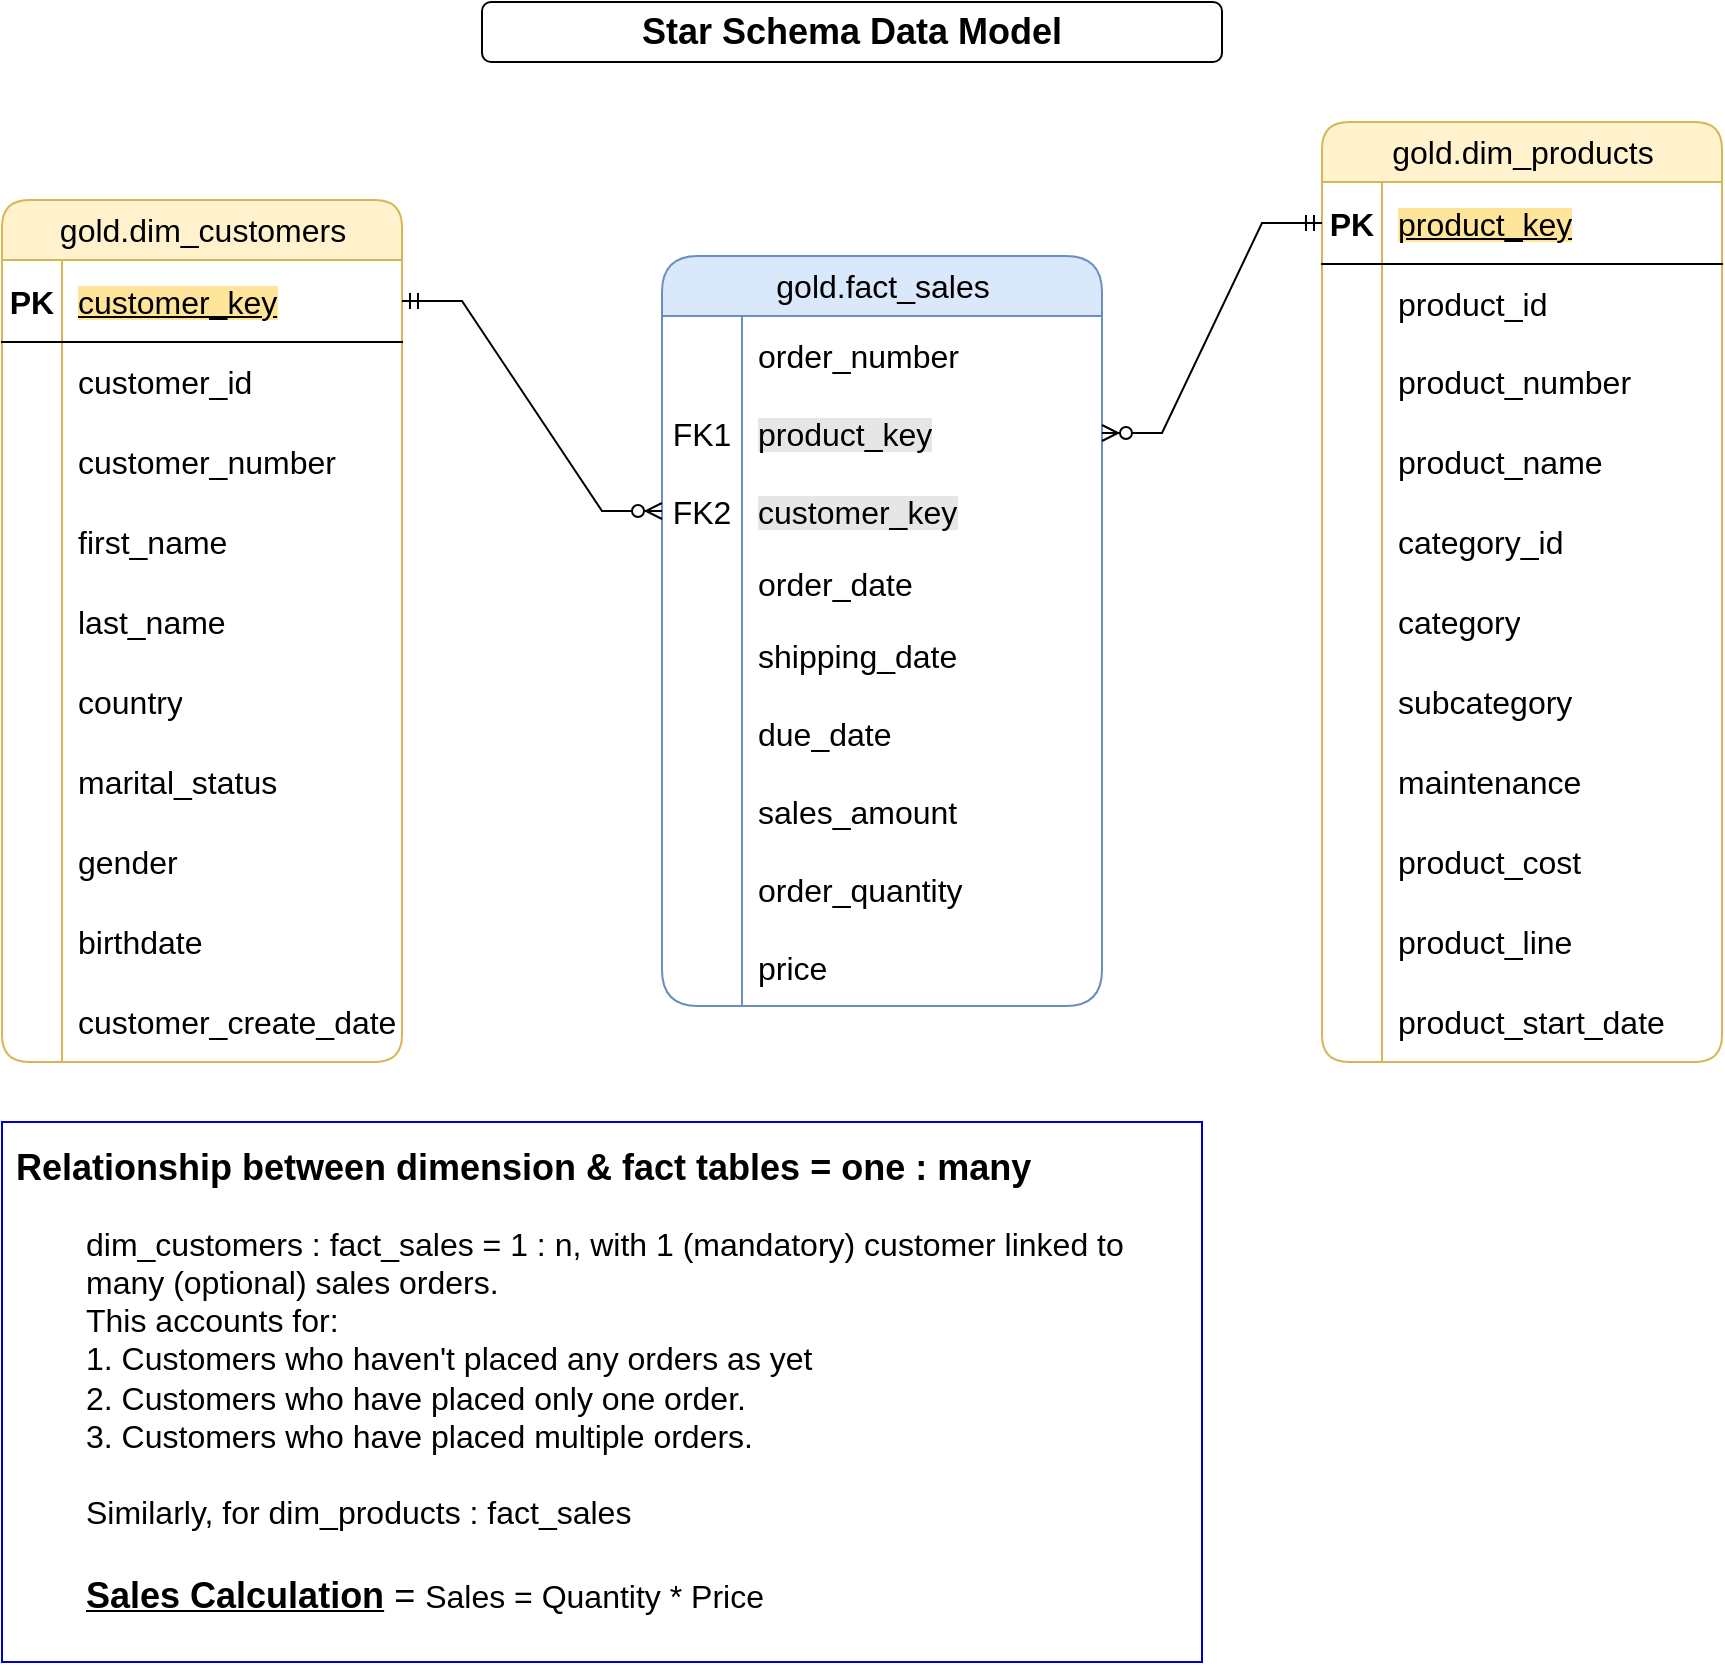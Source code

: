 <mxfile version="26.2.2">
  <diagram name="Page-1" id="ozeIgzWFDe6OeYUgTMm6">
    <mxGraphModel dx="1265" dy="1884" grid="1" gridSize="10" guides="1" tooltips="1" connect="1" arrows="1" fold="1" page="1" pageScale="1" pageWidth="827" pageHeight="1169" math="0" shadow="0">
      <root>
        <mxCell id="0" />
        <mxCell id="1" parent="0" />
        <mxCell id="8uDb1hTrpz5iHz1FLqci-22" value="Star Schema Data Model" style="rounded=1;whiteSpace=wrap;html=1;fontSize=18;fontStyle=1" parent="1" vertex="1">
          <mxGeometry x="760" y="-60" width="370" height="30" as="geometry" />
        </mxCell>
        <mxCell id="8ZTehYMrkej-1VoAqlrr-124" value="&lt;span style=&quot;font-weight: 400; text-wrap-mode: wrap;&quot;&gt;&lt;font&gt;gold.dim_customers&lt;/font&gt;&lt;/span&gt;" style="shape=table;startSize=30;container=1;collapsible=1;childLayout=tableLayout;fixedRows=1;rowLines=0;fontStyle=1;align=center;resizeLast=1;html=1;rounded=1;fillColor=#fff2cc;strokeColor=#d6b656;fontSize=16;" vertex="1" parent="1">
          <mxGeometry x="520" y="39" width="200" height="431" as="geometry" />
        </mxCell>
        <mxCell id="8ZTehYMrkej-1VoAqlrr-125" value="" style="shape=tableRow;horizontal=0;startSize=0;swimlaneHead=0;swimlaneBody=0;fillColor=none;collapsible=0;dropTarget=0;points=[[0,0.5],[1,0.5]];portConstraint=eastwest;top=0;left=0;right=0;bottom=1;fontSize=16;" vertex="1" parent="8ZTehYMrkej-1VoAqlrr-124">
          <mxGeometry y="30" width="200" height="41" as="geometry" />
        </mxCell>
        <mxCell id="8ZTehYMrkej-1VoAqlrr-126" value="PK" style="shape=partialRectangle;connectable=0;fillColor=none;top=0;left=0;bottom=0;right=0;fontStyle=1;overflow=hidden;whiteSpace=wrap;html=1;fontSize=16;" vertex="1" parent="8ZTehYMrkej-1VoAqlrr-125">
          <mxGeometry width="30" height="41" as="geometry">
            <mxRectangle width="30" height="41" as="alternateBounds" />
          </mxGeometry>
        </mxCell>
        <mxCell id="8ZTehYMrkej-1VoAqlrr-127" value="&lt;span style=&quot;font-weight: 400; background-color: rgb(255, 229, 153);&quot;&gt;&lt;font style=&quot;&quot;&gt;customer_key&lt;/font&gt;&lt;/span&gt;" style="shape=partialRectangle;connectable=0;fillColor=none;top=0;left=0;bottom=0;right=0;align=left;spacingLeft=6;fontStyle=5;overflow=hidden;whiteSpace=wrap;html=1;fontSize=16;" vertex="1" parent="8ZTehYMrkej-1VoAqlrr-125">
          <mxGeometry x="30" width="170" height="41" as="geometry">
            <mxRectangle width="170" height="41" as="alternateBounds" />
          </mxGeometry>
        </mxCell>
        <mxCell id="8ZTehYMrkej-1VoAqlrr-131" value="" style="shape=tableRow;horizontal=0;startSize=0;swimlaneHead=0;swimlaneBody=0;fillColor=none;collapsible=0;dropTarget=0;points=[[0,0.5],[1,0.5]];portConstraint=eastwest;top=0;left=0;right=0;bottom=0;fontSize=16;" vertex="1" parent="8ZTehYMrkej-1VoAqlrr-124">
          <mxGeometry y="71" width="200" height="40" as="geometry" />
        </mxCell>
        <mxCell id="8ZTehYMrkej-1VoAqlrr-132" value="" style="shape=partialRectangle;connectable=0;fillColor=none;top=0;left=0;bottom=0;right=0;editable=1;overflow=hidden;whiteSpace=wrap;html=1;fontSize=16;" vertex="1" parent="8ZTehYMrkej-1VoAqlrr-131">
          <mxGeometry width="30" height="40" as="geometry">
            <mxRectangle width="30" height="40" as="alternateBounds" />
          </mxGeometry>
        </mxCell>
        <mxCell id="8ZTehYMrkej-1VoAqlrr-133" value="&lt;font&gt;customer_id&lt;/font&gt;" style="shape=partialRectangle;connectable=0;fillColor=none;top=0;left=0;bottom=0;right=0;align=left;spacingLeft=6;overflow=hidden;whiteSpace=wrap;html=1;fontSize=16;" vertex="1" parent="8ZTehYMrkej-1VoAqlrr-131">
          <mxGeometry x="30" width="170" height="40" as="geometry">
            <mxRectangle width="170" height="40" as="alternateBounds" />
          </mxGeometry>
        </mxCell>
        <mxCell id="8ZTehYMrkej-1VoAqlrr-134" value="" style="shape=tableRow;horizontal=0;startSize=0;swimlaneHead=0;swimlaneBody=0;fillColor=none;collapsible=0;dropTarget=0;points=[[0,0.5],[1,0.5]];portConstraint=eastwest;top=0;left=0;right=0;bottom=0;fontSize=16;" vertex="1" parent="8ZTehYMrkej-1VoAqlrr-124">
          <mxGeometry y="111" width="200" height="40" as="geometry" />
        </mxCell>
        <mxCell id="8ZTehYMrkej-1VoAqlrr-135" value="" style="shape=partialRectangle;connectable=0;fillColor=none;top=0;left=0;bottom=0;right=0;editable=1;overflow=hidden;whiteSpace=wrap;html=1;fontSize=16;" vertex="1" parent="8ZTehYMrkej-1VoAqlrr-134">
          <mxGeometry width="30" height="40" as="geometry">
            <mxRectangle width="30" height="40" as="alternateBounds" />
          </mxGeometry>
        </mxCell>
        <mxCell id="8ZTehYMrkej-1VoAqlrr-136" value="&lt;font&gt;customer_number&lt;/font&gt;" style="shape=partialRectangle;connectable=0;fillColor=none;top=0;left=0;bottom=0;right=0;align=left;spacingLeft=6;overflow=hidden;whiteSpace=wrap;html=1;fontSize=16;" vertex="1" parent="8ZTehYMrkej-1VoAqlrr-134">
          <mxGeometry x="30" width="170" height="40" as="geometry">
            <mxRectangle width="170" height="40" as="alternateBounds" />
          </mxGeometry>
        </mxCell>
        <mxCell id="8ZTehYMrkej-1VoAqlrr-137" value="" style="shape=tableRow;horizontal=0;startSize=0;swimlaneHead=0;swimlaneBody=0;fillColor=none;collapsible=0;dropTarget=0;points=[[0,0.5],[1,0.5]];portConstraint=eastwest;top=0;left=0;right=0;bottom=0;fontSize=16;" vertex="1" parent="8ZTehYMrkej-1VoAqlrr-124">
          <mxGeometry y="151" width="200" height="40" as="geometry" />
        </mxCell>
        <mxCell id="8ZTehYMrkej-1VoAqlrr-138" value="" style="shape=partialRectangle;connectable=0;fillColor=none;top=0;left=0;bottom=0;right=0;editable=1;overflow=hidden;whiteSpace=wrap;html=1;fontSize=16;" vertex="1" parent="8ZTehYMrkej-1VoAqlrr-137">
          <mxGeometry width="30" height="40" as="geometry">
            <mxRectangle width="30" height="40" as="alternateBounds" />
          </mxGeometry>
        </mxCell>
        <mxCell id="8ZTehYMrkej-1VoAqlrr-139" value="&lt;font&gt;first_name&lt;/font&gt;" style="shape=partialRectangle;connectable=0;fillColor=none;top=0;left=0;bottom=0;right=0;align=left;spacingLeft=6;overflow=hidden;whiteSpace=wrap;html=1;fontSize=16;" vertex="1" parent="8ZTehYMrkej-1VoAqlrr-137">
          <mxGeometry x="30" width="170" height="40" as="geometry">
            <mxRectangle width="170" height="40" as="alternateBounds" />
          </mxGeometry>
        </mxCell>
        <mxCell id="8ZTehYMrkej-1VoAqlrr-140" value="" style="shape=tableRow;horizontal=0;startSize=0;swimlaneHead=0;swimlaneBody=0;fillColor=none;collapsible=0;dropTarget=0;points=[[0,0.5],[1,0.5]];portConstraint=eastwest;top=0;left=0;right=0;bottom=0;fontSize=16;" vertex="1" parent="8ZTehYMrkej-1VoAqlrr-124">
          <mxGeometry y="191" width="200" height="40" as="geometry" />
        </mxCell>
        <mxCell id="8ZTehYMrkej-1VoAqlrr-141" value="" style="shape=partialRectangle;connectable=0;fillColor=none;top=0;left=0;bottom=0;right=0;editable=1;overflow=hidden;whiteSpace=wrap;html=1;fontSize=16;" vertex="1" parent="8ZTehYMrkej-1VoAqlrr-140">
          <mxGeometry width="30" height="40" as="geometry">
            <mxRectangle width="30" height="40" as="alternateBounds" />
          </mxGeometry>
        </mxCell>
        <mxCell id="8ZTehYMrkej-1VoAqlrr-142" value="&lt;font&gt;last_name&lt;/font&gt;" style="shape=partialRectangle;connectable=0;fillColor=none;top=0;left=0;bottom=0;right=0;align=left;spacingLeft=6;overflow=hidden;whiteSpace=wrap;html=1;fontSize=16;" vertex="1" parent="8ZTehYMrkej-1VoAqlrr-140">
          <mxGeometry x="30" width="170" height="40" as="geometry">
            <mxRectangle width="170" height="40" as="alternateBounds" />
          </mxGeometry>
        </mxCell>
        <mxCell id="8ZTehYMrkej-1VoAqlrr-143" value="" style="shape=tableRow;horizontal=0;startSize=0;swimlaneHead=0;swimlaneBody=0;fillColor=none;collapsible=0;dropTarget=0;points=[[0,0.5],[1,0.5]];portConstraint=eastwest;top=0;left=0;right=0;bottom=0;fontSize=16;" vertex="1" parent="8ZTehYMrkej-1VoAqlrr-124">
          <mxGeometry y="231" width="200" height="40" as="geometry" />
        </mxCell>
        <mxCell id="8ZTehYMrkej-1VoAqlrr-144" value="" style="shape=partialRectangle;connectable=0;fillColor=none;top=0;left=0;bottom=0;right=0;editable=1;overflow=hidden;whiteSpace=wrap;html=1;fontSize=16;" vertex="1" parent="8ZTehYMrkej-1VoAqlrr-143">
          <mxGeometry width="30" height="40" as="geometry">
            <mxRectangle width="30" height="40" as="alternateBounds" />
          </mxGeometry>
        </mxCell>
        <mxCell id="8ZTehYMrkej-1VoAqlrr-145" value="&lt;font&gt;country&lt;/font&gt;" style="shape=partialRectangle;connectable=0;fillColor=none;top=0;left=0;bottom=0;right=0;align=left;spacingLeft=6;overflow=hidden;whiteSpace=wrap;html=1;fontSize=16;" vertex="1" parent="8ZTehYMrkej-1VoAqlrr-143">
          <mxGeometry x="30" width="170" height="40" as="geometry">
            <mxRectangle width="170" height="40" as="alternateBounds" />
          </mxGeometry>
        </mxCell>
        <mxCell id="8ZTehYMrkej-1VoAqlrr-146" value="" style="shape=tableRow;horizontal=0;startSize=0;swimlaneHead=0;swimlaneBody=0;fillColor=none;collapsible=0;dropTarget=0;points=[[0,0.5],[1,0.5]];portConstraint=eastwest;top=0;left=0;right=0;bottom=0;fontSize=16;" vertex="1" parent="8ZTehYMrkej-1VoAqlrr-124">
          <mxGeometry y="271" width="200" height="40" as="geometry" />
        </mxCell>
        <mxCell id="8ZTehYMrkej-1VoAqlrr-147" value="" style="shape=partialRectangle;connectable=0;fillColor=none;top=0;left=0;bottom=0;right=0;editable=1;overflow=hidden;whiteSpace=wrap;html=1;fontSize=16;" vertex="1" parent="8ZTehYMrkej-1VoAqlrr-146">
          <mxGeometry width="30" height="40" as="geometry">
            <mxRectangle width="30" height="40" as="alternateBounds" />
          </mxGeometry>
        </mxCell>
        <mxCell id="8ZTehYMrkej-1VoAqlrr-148" value="&lt;font&gt;marital_status&lt;/font&gt;" style="shape=partialRectangle;connectable=0;fillColor=none;top=0;left=0;bottom=0;right=0;align=left;spacingLeft=6;overflow=hidden;whiteSpace=wrap;html=1;fontSize=16;" vertex="1" parent="8ZTehYMrkej-1VoAqlrr-146">
          <mxGeometry x="30" width="170" height="40" as="geometry">
            <mxRectangle width="170" height="40" as="alternateBounds" />
          </mxGeometry>
        </mxCell>
        <mxCell id="8ZTehYMrkej-1VoAqlrr-149" value="" style="shape=tableRow;horizontal=0;startSize=0;swimlaneHead=0;swimlaneBody=0;fillColor=none;collapsible=0;dropTarget=0;points=[[0,0.5],[1,0.5]];portConstraint=eastwest;top=0;left=0;right=0;bottom=0;fontSize=16;" vertex="1" parent="8ZTehYMrkej-1VoAqlrr-124">
          <mxGeometry y="311" width="200" height="40" as="geometry" />
        </mxCell>
        <mxCell id="8ZTehYMrkej-1VoAqlrr-150" value="" style="shape=partialRectangle;connectable=0;fillColor=none;top=0;left=0;bottom=0;right=0;editable=1;overflow=hidden;whiteSpace=wrap;html=1;fontSize=16;" vertex="1" parent="8ZTehYMrkej-1VoAqlrr-149">
          <mxGeometry width="30" height="40" as="geometry">
            <mxRectangle width="30" height="40" as="alternateBounds" />
          </mxGeometry>
        </mxCell>
        <mxCell id="8ZTehYMrkej-1VoAqlrr-151" value="&lt;font&gt;gender&lt;/font&gt;" style="shape=partialRectangle;connectable=0;fillColor=none;top=0;left=0;bottom=0;right=0;align=left;spacingLeft=6;overflow=hidden;whiteSpace=wrap;html=1;fontSize=16;" vertex="1" parent="8ZTehYMrkej-1VoAqlrr-149">
          <mxGeometry x="30" width="170" height="40" as="geometry">
            <mxRectangle width="170" height="40" as="alternateBounds" />
          </mxGeometry>
        </mxCell>
        <mxCell id="8ZTehYMrkej-1VoAqlrr-152" value="" style="shape=tableRow;horizontal=0;startSize=0;swimlaneHead=0;swimlaneBody=0;fillColor=none;collapsible=0;dropTarget=0;points=[[0,0.5],[1,0.5]];portConstraint=eastwest;top=0;left=0;right=0;bottom=0;fontSize=16;" vertex="1" parent="8ZTehYMrkej-1VoAqlrr-124">
          <mxGeometry y="351" width="200" height="40" as="geometry" />
        </mxCell>
        <mxCell id="8ZTehYMrkej-1VoAqlrr-153" value="" style="shape=partialRectangle;connectable=0;fillColor=none;top=0;left=0;bottom=0;right=0;editable=1;overflow=hidden;whiteSpace=wrap;html=1;fontSize=16;" vertex="1" parent="8ZTehYMrkej-1VoAqlrr-152">
          <mxGeometry width="30" height="40" as="geometry">
            <mxRectangle width="30" height="40" as="alternateBounds" />
          </mxGeometry>
        </mxCell>
        <mxCell id="8ZTehYMrkej-1VoAqlrr-154" value="&lt;font&gt;birthdate&lt;/font&gt;" style="shape=partialRectangle;connectable=0;fillColor=none;top=0;left=0;bottom=0;right=0;align=left;spacingLeft=6;overflow=hidden;whiteSpace=wrap;html=1;fontSize=16;" vertex="1" parent="8ZTehYMrkej-1VoAqlrr-152">
          <mxGeometry x="30" width="170" height="40" as="geometry">
            <mxRectangle width="170" height="40" as="alternateBounds" />
          </mxGeometry>
        </mxCell>
        <mxCell id="8ZTehYMrkej-1VoAqlrr-155" value="" style="shape=tableRow;horizontal=0;startSize=0;swimlaneHead=0;swimlaneBody=0;fillColor=none;collapsible=0;dropTarget=0;points=[[0,0.5],[1,0.5]];portConstraint=eastwest;top=0;left=0;right=0;bottom=0;fontSize=16;" vertex="1" parent="8ZTehYMrkej-1VoAqlrr-124">
          <mxGeometry y="391" width="200" height="40" as="geometry" />
        </mxCell>
        <mxCell id="8ZTehYMrkej-1VoAqlrr-156" value="" style="shape=partialRectangle;connectable=0;fillColor=none;top=0;left=0;bottom=0;right=0;editable=1;overflow=hidden;whiteSpace=wrap;html=1;fontSize=16;" vertex="1" parent="8ZTehYMrkej-1VoAqlrr-155">
          <mxGeometry width="30" height="40" as="geometry">
            <mxRectangle width="30" height="40" as="alternateBounds" />
          </mxGeometry>
        </mxCell>
        <mxCell id="8ZTehYMrkej-1VoAqlrr-157" value="&lt;font&gt;customer_create_date&lt;/font&gt;" style="shape=partialRectangle;connectable=0;fillColor=none;top=0;left=0;bottom=0;right=0;align=left;spacingLeft=6;overflow=hidden;whiteSpace=wrap;html=1;fontSize=16;" vertex="1" parent="8ZTehYMrkej-1VoAqlrr-155">
          <mxGeometry x="30" width="170" height="40" as="geometry">
            <mxRectangle width="170" height="40" as="alternateBounds" />
          </mxGeometry>
        </mxCell>
        <mxCell id="8ZTehYMrkej-1VoAqlrr-192" value="&lt;span style=&quot;font-weight: 400; text-wrap-mode: wrap;&quot;&gt;&lt;font&gt;gold.dim_products&lt;/font&gt;&lt;/span&gt;" style="shape=table;startSize=30;container=1;collapsible=1;childLayout=tableLayout;fixedRows=1;rowLines=0;fontStyle=1;align=center;resizeLast=1;html=1;rounded=1;fillColor=#fff2cc;strokeColor=#d6b656;fontSize=16;" vertex="1" parent="1">
          <mxGeometry x="1180" width="200" height="470" as="geometry" />
        </mxCell>
        <mxCell id="8ZTehYMrkej-1VoAqlrr-193" value="" style="shape=tableRow;horizontal=0;startSize=0;swimlaneHead=0;swimlaneBody=0;fillColor=none;collapsible=0;dropTarget=0;points=[[0,0.5],[1,0.5]];portConstraint=eastwest;top=0;left=0;right=0;bottom=1;fontSize=16;" vertex="1" parent="8ZTehYMrkej-1VoAqlrr-192">
          <mxGeometry y="30" width="200" height="41" as="geometry" />
        </mxCell>
        <mxCell id="8ZTehYMrkej-1VoAqlrr-194" value="PK" style="shape=partialRectangle;connectable=0;fillColor=none;top=0;left=0;bottom=0;right=0;fontStyle=1;overflow=hidden;whiteSpace=wrap;html=1;fontSize=16;" vertex="1" parent="8ZTehYMrkej-1VoAqlrr-193">
          <mxGeometry width="30" height="41" as="geometry">
            <mxRectangle width="30" height="41" as="alternateBounds" />
          </mxGeometry>
        </mxCell>
        <mxCell id="8ZTehYMrkej-1VoAqlrr-195" value="&lt;span style=&quot;font-weight: 400; background-color: rgb(255, 229, 153);&quot;&gt;&lt;font style=&quot;&quot;&gt;product_key&lt;/font&gt;&lt;/span&gt;" style="shape=partialRectangle;connectable=0;fillColor=none;top=0;left=0;bottom=0;right=0;align=left;spacingLeft=6;fontStyle=5;overflow=hidden;whiteSpace=wrap;html=1;fontSize=16;" vertex="1" parent="8ZTehYMrkej-1VoAqlrr-193">
          <mxGeometry x="30" width="170" height="41" as="geometry">
            <mxRectangle width="170" height="41" as="alternateBounds" />
          </mxGeometry>
        </mxCell>
        <mxCell id="8ZTehYMrkej-1VoAqlrr-196" value="" style="shape=tableRow;horizontal=0;startSize=0;swimlaneHead=0;swimlaneBody=0;fillColor=none;collapsible=0;dropTarget=0;points=[[0,0.5],[1,0.5]];portConstraint=eastwest;top=0;left=0;right=0;bottom=0;fontSize=16;" vertex="1" parent="8ZTehYMrkej-1VoAqlrr-192">
          <mxGeometry y="71" width="200" height="39" as="geometry" />
        </mxCell>
        <mxCell id="8ZTehYMrkej-1VoAqlrr-197" value="" style="shape=partialRectangle;connectable=0;fillColor=none;top=0;left=0;bottom=0;right=0;editable=1;overflow=hidden;whiteSpace=wrap;html=1;fontSize=16;" vertex="1" parent="8ZTehYMrkej-1VoAqlrr-196">
          <mxGeometry width="30" height="39" as="geometry">
            <mxRectangle width="30" height="39" as="alternateBounds" />
          </mxGeometry>
        </mxCell>
        <mxCell id="8ZTehYMrkej-1VoAqlrr-198" value="&lt;font&gt;product_id&lt;/font&gt;" style="shape=partialRectangle;connectable=0;fillColor=none;top=0;left=0;bottom=0;right=0;align=left;spacingLeft=6;overflow=hidden;whiteSpace=wrap;html=1;fontSize=16;" vertex="1" parent="8ZTehYMrkej-1VoAqlrr-196">
          <mxGeometry x="30" width="170" height="39" as="geometry">
            <mxRectangle width="170" height="39" as="alternateBounds" />
          </mxGeometry>
        </mxCell>
        <mxCell id="8ZTehYMrkej-1VoAqlrr-199" value="" style="shape=tableRow;horizontal=0;startSize=0;swimlaneHead=0;swimlaneBody=0;fillColor=none;collapsible=0;dropTarget=0;points=[[0,0.5],[1,0.5]];portConstraint=eastwest;top=0;left=0;right=0;bottom=0;fontSize=16;" vertex="1" parent="8ZTehYMrkej-1VoAqlrr-192">
          <mxGeometry y="110" width="200" height="40" as="geometry" />
        </mxCell>
        <mxCell id="8ZTehYMrkej-1VoAqlrr-200" value="" style="shape=partialRectangle;connectable=0;fillColor=none;top=0;left=0;bottom=0;right=0;editable=1;overflow=hidden;whiteSpace=wrap;html=1;fontSize=16;" vertex="1" parent="8ZTehYMrkej-1VoAqlrr-199">
          <mxGeometry width="30" height="40" as="geometry">
            <mxRectangle width="30" height="40" as="alternateBounds" />
          </mxGeometry>
        </mxCell>
        <mxCell id="8ZTehYMrkej-1VoAqlrr-201" value="&lt;font&gt;product_number&lt;/font&gt;" style="shape=partialRectangle;connectable=0;fillColor=none;top=0;left=0;bottom=0;right=0;align=left;spacingLeft=6;overflow=hidden;whiteSpace=wrap;html=1;fontSize=16;" vertex="1" parent="8ZTehYMrkej-1VoAqlrr-199">
          <mxGeometry x="30" width="170" height="40" as="geometry">
            <mxRectangle width="170" height="40" as="alternateBounds" />
          </mxGeometry>
        </mxCell>
        <mxCell id="8ZTehYMrkej-1VoAqlrr-202" value="" style="shape=tableRow;horizontal=0;startSize=0;swimlaneHead=0;swimlaneBody=0;fillColor=none;collapsible=0;dropTarget=0;points=[[0,0.5],[1,0.5]];portConstraint=eastwest;top=0;left=0;right=0;bottom=0;fontSize=16;" vertex="1" parent="8ZTehYMrkej-1VoAqlrr-192">
          <mxGeometry y="150" width="200" height="40" as="geometry" />
        </mxCell>
        <mxCell id="8ZTehYMrkej-1VoAqlrr-203" value="" style="shape=partialRectangle;connectable=0;fillColor=none;top=0;left=0;bottom=0;right=0;editable=1;overflow=hidden;whiteSpace=wrap;html=1;fontSize=16;" vertex="1" parent="8ZTehYMrkej-1VoAqlrr-202">
          <mxGeometry width="30" height="40" as="geometry">
            <mxRectangle width="30" height="40" as="alternateBounds" />
          </mxGeometry>
        </mxCell>
        <mxCell id="8ZTehYMrkej-1VoAqlrr-204" value="&lt;font&gt;product_name&lt;/font&gt;" style="shape=partialRectangle;connectable=0;fillColor=none;top=0;left=0;bottom=0;right=0;align=left;spacingLeft=6;overflow=hidden;whiteSpace=wrap;html=1;fontSize=16;" vertex="1" parent="8ZTehYMrkej-1VoAqlrr-202">
          <mxGeometry x="30" width="170" height="40" as="geometry">
            <mxRectangle width="170" height="40" as="alternateBounds" />
          </mxGeometry>
        </mxCell>
        <mxCell id="8ZTehYMrkej-1VoAqlrr-205" value="" style="shape=tableRow;horizontal=0;startSize=0;swimlaneHead=0;swimlaneBody=0;fillColor=none;collapsible=0;dropTarget=0;points=[[0,0.5],[1,0.5]];portConstraint=eastwest;top=0;left=0;right=0;bottom=0;fontSize=16;" vertex="1" parent="8ZTehYMrkej-1VoAqlrr-192">
          <mxGeometry y="190" width="200" height="40" as="geometry" />
        </mxCell>
        <mxCell id="8ZTehYMrkej-1VoAqlrr-206" value="" style="shape=partialRectangle;connectable=0;fillColor=none;top=0;left=0;bottom=0;right=0;editable=1;overflow=hidden;whiteSpace=wrap;html=1;fontSize=16;" vertex="1" parent="8ZTehYMrkej-1VoAqlrr-205">
          <mxGeometry width="30" height="40" as="geometry">
            <mxRectangle width="30" height="40" as="alternateBounds" />
          </mxGeometry>
        </mxCell>
        <mxCell id="8ZTehYMrkej-1VoAqlrr-207" value="&lt;font&gt;category_id&lt;/font&gt;" style="shape=partialRectangle;connectable=0;fillColor=none;top=0;left=0;bottom=0;right=0;align=left;spacingLeft=6;overflow=hidden;whiteSpace=wrap;html=1;fontSize=16;" vertex="1" parent="8ZTehYMrkej-1VoAqlrr-205">
          <mxGeometry x="30" width="170" height="40" as="geometry">
            <mxRectangle width="170" height="40" as="alternateBounds" />
          </mxGeometry>
        </mxCell>
        <mxCell id="8ZTehYMrkej-1VoAqlrr-208" value="" style="shape=tableRow;horizontal=0;startSize=0;swimlaneHead=0;swimlaneBody=0;fillColor=none;collapsible=0;dropTarget=0;points=[[0,0.5],[1,0.5]];portConstraint=eastwest;top=0;left=0;right=0;bottom=0;fontSize=16;" vertex="1" parent="8ZTehYMrkej-1VoAqlrr-192">
          <mxGeometry y="230" width="200" height="40" as="geometry" />
        </mxCell>
        <mxCell id="8ZTehYMrkej-1VoAqlrr-209" value="" style="shape=partialRectangle;connectable=0;fillColor=none;top=0;left=0;bottom=0;right=0;editable=1;overflow=hidden;whiteSpace=wrap;html=1;fontSize=16;" vertex="1" parent="8ZTehYMrkej-1VoAqlrr-208">
          <mxGeometry width="30" height="40" as="geometry">
            <mxRectangle width="30" height="40" as="alternateBounds" />
          </mxGeometry>
        </mxCell>
        <mxCell id="8ZTehYMrkej-1VoAqlrr-210" value="&lt;font&gt;category&lt;/font&gt;" style="shape=partialRectangle;connectable=0;fillColor=none;top=0;left=0;bottom=0;right=0;align=left;spacingLeft=6;overflow=hidden;whiteSpace=wrap;html=1;fontSize=16;" vertex="1" parent="8ZTehYMrkej-1VoAqlrr-208">
          <mxGeometry x="30" width="170" height="40" as="geometry">
            <mxRectangle width="170" height="40" as="alternateBounds" />
          </mxGeometry>
        </mxCell>
        <mxCell id="8ZTehYMrkej-1VoAqlrr-211" value="" style="shape=tableRow;horizontal=0;startSize=0;swimlaneHead=0;swimlaneBody=0;fillColor=none;collapsible=0;dropTarget=0;points=[[0,0.5],[1,0.5]];portConstraint=eastwest;top=0;left=0;right=0;bottom=0;fontSize=16;" vertex="1" parent="8ZTehYMrkej-1VoAqlrr-192">
          <mxGeometry y="270" width="200" height="40" as="geometry" />
        </mxCell>
        <mxCell id="8ZTehYMrkej-1VoAqlrr-212" value="" style="shape=partialRectangle;connectable=0;fillColor=none;top=0;left=0;bottom=0;right=0;editable=1;overflow=hidden;whiteSpace=wrap;html=1;fontSize=16;" vertex="1" parent="8ZTehYMrkej-1VoAqlrr-211">
          <mxGeometry width="30" height="40" as="geometry">
            <mxRectangle width="30" height="40" as="alternateBounds" />
          </mxGeometry>
        </mxCell>
        <mxCell id="8ZTehYMrkej-1VoAqlrr-213" value="&lt;font&gt;subcategory&lt;/font&gt;" style="shape=partialRectangle;connectable=0;fillColor=none;top=0;left=0;bottom=0;right=0;align=left;spacingLeft=6;overflow=hidden;whiteSpace=wrap;html=1;fontSize=16;" vertex="1" parent="8ZTehYMrkej-1VoAqlrr-211">
          <mxGeometry x="30" width="170" height="40" as="geometry">
            <mxRectangle width="170" height="40" as="alternateBounds" />
          </mxGeometry>
        </mxCell>
        <mxCell id="8ZTehYMrkej-1VoAqlrr-214" value="" style="shape=tableRow;horizontal=0;startSize=0;swimlaneHead=0;swimlaneBody=0;fillColor=none;collapsible=0;dropTarget=0;points=[[0,0.5],[1,0.5]];portConstraint=eastwest;top=0;left=0;right=0;bottom=0;fontSize=16;" vertex="1" parent="8ZTehYMrkej-1VoAqlrr-192">
          <mxGeometry y="310" width="200" height="40" as="geometry" />
        </mxCell>
        <mxCell id="8ZTehYMrkej-1VoAqlrr-215" value="" style="shape=partialRectangle;connectable=0;fillColor=none;top=0;left=0;bottom=0;right=0;editable=1;overflow=hidden;whiteSpace=wrap;html=1;fontSize=16;" vertex="1" parent="8ZTehYMrkej-1VoAqlrr-214">
          <mxGeometry width="30" height="40" as="geometry">
            <mxRectangle width="30" height="40" as="alternateBounds" />
          </mxGeometry>
        </mxCell>
        <mxCell id="8ZTehYMrkej-1VoAqlrr-216" value="&lt;font&gt;maintenance&lt;/font&gt;" style="shape=partialRectangle;connectable=0;fillColor=none;top=0;left=0;bottom=0;right=0;align=left;spacingLeft=6;overflow=hidden;whiteSpace=wrap;html=1;fontSize=16;" vertex="1" parent="8ZTehYMrkej-1VoAqlrr-214">
          <mxGeometry x="30" width="170" height="40" as="geometry">
            <mxRectangle width="170" height="40" as="alternateBounds" />
          </mxGeometry>
        </mxCell>
        <mxCell id="8ZTehYMrkej-1VoAqlrr-217" value="" style="shape=tableRow;horizontal=0;startSize=0;swimlaneHead=0;swimlaneBody=0;fillColor=none;collapsible=0;dropTarget=0;points=[[0,0.5],[1,0.5]];portConstraint=eastwest;top=0;left=0;right=0;bottom=0;fontSize=16;" vertex="1" parent="8ZTehYMrkej-1VoAqlrr-192">
          <mxGeometry y="350" width="200" height="40" as="geometry" />
        </mxCell>
        <mxCell id="8ZTehYMrkej-1VoAqlrr-218" value="" style="shape=partialRectangle;connectable=0;fillColor=none;top=0;left=0;bottom=0;right=0;editable=1;overflow=hidden;whiteSpace=wrap;html=1;fontSize=16;" vertex="1" parent="8ZTehYMrkej-1VoAqlrr-217">
          <mxGeometry width="30" height="40" as="geometry">
            <mxRectangle width="30" height="40" as="alternateBounds" />
          </mxGeometry>
        </mxCell>
        <mxCell id="8ZTehYMrkej-1VoAqlrr-219" value="&lt;font&gt;product_cost&lt;/font&gt;" style="shape=partialRectangle;connectable=0;fillColor=none;top=0;left=0;bottom=0;right=0;align=left;spacingLeft=6;overflow=hidden;whiteSpace=wrap;html=1;fontSize=16;" vertex="1" parent="8ZTehYMrkej-1VoAqlrr-217">
          <mxGeometry x="30" width="170" height="40" as="geometry">
            <mxRectangle width="170" height="40" as="alternateBounds" />
          </mxGeometry>
        </mxCell>
        <mxCell id="8ZTehYMrkej-1VoAqlrr-220" value="" style="shape=tableRow;horizontal=0;startSize=0;swimlaneHead=0;swimlaneBody=0;fillColor=none;collapsible=0;dropTarget=0;points=[[0,0.5],[1,0.5]];portConstraint=eastwest;top=0;left=0;right=0;bottom=0;fontSize=16;" vertex="1" parent="8ZTehYMrkej-1VoAqlrr-192">
          <mxGeometry y="390" width="200" height="40" as="geometry" />
        </mxCell>
        <mxCell id="8ZTehYMrkej-1VoAqlrr-221" value="" style="shape=partialRectangle;connectable=0;fillColor=none;top=0;left=0;bottom=0;right=0;editable=1;overflow=hidden;whiteSpace=wrap;html=1;fontSize=16;" vertex="1" parent="8ZTehYMrkej-1VoAqlrr-220">
          <mxGeometry width="30" height="40" as="geometry">
            <mxRectangle width="30" height="40" as="alternateBounds" />
          </mxGeometry>
        </mxCell>
        <mxCell id="8ZTehYMrkej-1VoAqlrr-222" value="&lt;font&gt;product_line&lt;/font&gt;" style="shape=partialRectangle;connectable=0;fillColor=none;top=0;left=0;bottom=0;right=0;align=left;spacingLeft=6;overflow=hidden;whiteSpace=wrap;html=1;fontSize=16;" vertex="1" parent="8ZTehYMrkej-1VoAqlrr-220">
          <mxGeometry x="30" width="170" height="40" as="geometry">
            <mxRectangle width="170" height="40" as="alternateBounds" />
          </mxGeometry>
        </mxCell>
        <mxCell id="8ZTehYMrkej-1VoAqlrr-223" value="" style="shape=tableRow;horizontal=0;startSize=0;swimlaneHead=0;swimlaneBody=0;fillColor=none;collapsible=0;dropTarget=0;points=[[0,0.5],[1,0.5]];portConstraint=eastwest;top=0;left=0;right=0;bottom=0;fontSize=16;" vertex="1" parent="8ZTehYMrkej-1VoAqlrr-192">
          <mxGeometry y="430" width="200" height="40" as="geometry" />
        </mxCell>
        <mxCell id="8ZTehYMrkej-1VoAqlrr-224" value="" style="shape=partialRectangle;connectable=0;fillColor=none;top=0;left=0;bottom=0;right=0;editable=1;overflow=hidden;whiteSpace=wrap;html=1;fontSize=16;" vertex="1" parent="8ZTehYMrkej-1VoAqlrr-223">
          <mxGeometry width="30" height="40" as="geometry">
            <mxRectangle width="30" height="40" as="alternateBounds" />
          </mxGeometry>
        </mxCell>
        <mxCell id="8ZTehYMrkej-1VoAqlrr-225" value="&lt;font&gt;product_start_date&lt;/font&gt;" style="shape=partialRectangle;connectable=0;fillColor=none;top=0;left=0;bottom=0;right=0;align=left;spacingLeft=6;overflow=hidden;whiteSpace=wrap;html=1;fontSize=16;" vertex="1" parent="8ZTehYMrkej-1VoAqlrr-223">
          <mxGeometry x="30" width="170" height="40" as="geometry">
            <mxRectangle width="170" height="40" as="alternateBounds" />
          </mxGeometry>
        </mxCell>
        <mxCell id="8ZTehYMrkej-1VoAqlrr-285" value="&lt;span style=&quot;font-weight: 400; text-wrap-mode: wrap;&quot;&gt;&lt;font&gt;gold.fact_sales&lt;/font&gt;&lt;/span&gt;" style="shape=table;startSize=30;container=1;collapsible=1;childLayout=tableLayout;fixedRows=1;rowLines=0;fontStyle=1;align=center;resizeLast=1;html=1;rounded=1;fillColor=#dae8fc;strokeColor=#6c8ebf;fontSize=16;arcSize=20;" vertex="1" parent="1">
          <mxGeometry x="850" y="67" width="220" height="375" as="geometry" />
        </mxCell>
        <mxCell id="8ZTehYMrkej-1VoAqlrr-289" value="" style="shape=tableRow;horizontal=0;startSize=0;swimlaneHead=0;swimlaneBody=0;fillColor=none;collapsible=0;dropTarget=0;points=[[0,0.5],[1,0.5]];portConstraint=eastwest;top=0;left=0;right=0;bottom=0;fontSize=16;" vertex="1" parent="8ZTehYMrkej-1VoAqlrr-285">
          <mxGeometry y="30" width="220" height="39" as="geometry" />
        </mxCell>
        <mxCell id="8ZTehYMrkej-1VoAqlrr-290" value="" style="shape=partialRectangle;connectable=0;fillColor=none;top=0;left=0;bottom=0;right=0;editable=1;overflow=hidden;whiteSpace=wrap;html=1;fontSize=16;" vertex="1" parent="8ZTehYMrkej-1VoAqlrr-289">
          <mxGeometry width="40" height="39" as="geometry">
            <mxRectangle width="40" height="39" as="alternateBounds" />
          </mxGeometry>
        </mxCell>
        <mxCell id="8ZTehYMrkej-1VoAqlrr-291" value="&lt;font&gt;order_number&lt;/font&gt;" style="shape=partialRectangle;connectable=0;fillColor=none;top=0;left=0;bottom=0;right=0;align=left;spacingLeft=6;overflow=hidden;whiteSpace=wrap;html=1;fontSize=16;" vertex="1" parent="8ZTehYMrkej-1VoAqlrr-289">
          <mxGeometry x="40" width="180" height="39" as="geometry">
            <mxRectangle width="180" height="39" as="alternateBounds" />
          </mxGeometry>
        </mxCell>
        <mxCell id="8ZTehYMrkej-1VoAqlrr-322" value="" style="shape=tableRow;horizontal=0;startSize=0;swimlaneHead=0;swimlaneBody=0;fillColor=none;collapsible=0;dropTarget=0;points=[[0,0.5],[1,0.5]];portConstraint=eastwest;top=0;left=0;right=0;bottom=0;fontSize=16;" vertex="1" parent="8ZTehYMrkej-1VoAqlrr-285">
          <mxGeometry y="69" width="220" height="39" as="geometry" />
        </mxCell>
        <mxCell id="8ZTehYMrkej-1VoAqlrr-323" value="FK1" style="shape=partialRectangle;connectable=0;fillColor=none;top=0;left=0;bottom=0;right=0;editable=1;overflow=hidden;whiteSpace=wrap;html=1;fontSize=16;" vertex="1" parent="8ZTehYMrkej-1VoAqlrr-322">
          <mxGeometry width="40" height="39" as="geometry">
            <mxRectangle width="40" height="39" as="alternateBounds" />
          </mxGeometry>
        </mxCell>
        <mxCell id="8ZTehYMrkej-1VoAqlrr-324" value="&lt;font style=&quot;background-color: rgb(230, 230, 230);&quot;&gt;product_key&lt;/font&gt;" style="shape=partialRectangle;connectable=0;fillColor=none;top=0;left=0;bottom=0;right=0;align=left;spacingLeft=6;overflow=hidden;whiteSpace=wrap;html=1;fontSize=16;" vertex="1" parent="8ZTehYMrkej-1VoAqlrr-322">
          <mxGeometry x="40" width="180" height="39" as="geometry">
            <mxRectangle width="180" height="39" as="alternateBounds" />
          </mxGeometry>
        </mxCell>
        <mxCell id="8ZTehYMrkej-1VoAqlrr-325" value="" style="shape=tableRow;horizontal=0;startSize=0;swimlaneHead=0;swimlaneBody=0;fillColor=none;collapsible=0;dropTarget=0;points=[[0,0.5],[1,0.5]];portConstraint=eastwest;top=0;left=0;right=0;bottom=0;fontSize=16;" vertex="1" parent="8ZTehYMrkej-1VoAqlrr-285">
          <mxGeometry y="108" width="220" height="39" as="geometry" />
        </mxCell>
        <mxCell id="8ZTehYMrkej-1VoAqlrr-326" value="FK2" style="shape=partialRectangle;connectable=0;fillColor=none;top=0;left=0;bottom=0;right=0;editable=1;overflow=hidden;whiteSpace=wrap;html=1;fontSize=16;" vertex="1" parent="8ZTehYMrkej-1VoAqlrr-325">
          <mxGeometry width="40" height="39" as="geometry">
            <mxRectangle width="40" height="39" as="alternateBounds" />
          </mxGeometry>
        </mxCell>
        <mxCell id="8ZTehYMrkej-1VoAqlrr-327" value="&lt;font style=&quot;background-color: rgb(230, 230, 230);&quot;&gt;customer_key&lt;/font&gt;" style="shape=partialRectangle;connectable=0;fillColor=none;top=0;left=0;bottom=0;right=0;align=left;spacingLeft=6;overflow=hidden;whiteSpace=wrap;html=1;fontSize=16;" vertex="1" parent="8ZTehYMrkej-1VoAqlrr-325">
          <mxGeometry x="40" width="180" height="39" as="geometry">
            <mxRectangle width="180" height="39" as="alternateBounds" />
          </mxGeometry>
        </mxCell>
        <mxCell id="8ZTehYMrkej-1VoAqlrr-328" value="" style="shape=tableRow;horizontal=0;startSize=0;swimlaneHead=0;swimlaneBody=0;fillColor=none;collapsible=0;dropTarget=0;points=[[0,0.5],[1,0.5]];portConstraint=eastwest;top=0;left=0;right=0;bottom=0;fontSize=16;" vertex="1" parent="8ZTehYMrkej-1VoAqlrr-285">
          <mxGeometry y="147" width="220" height="33" as="geometry" />
        </mxCell>
        <mxCell id="8ZTehYMrkej-1VoAqlrr-329" value="" style="shape=partialRectangle;connectable=0;fillColor=none;top=0;left=0;bottom=0;right=0;editable=1;overflow=hidden;whiteSpace=wrap;html=1;fontSize=16;" vertex="1" parent="8ZTehYMrkej-1VoAqlrr-328">
          <mxGeometry width="40" height="33" as="geometry">
            <mxRectangle width="40" height="33" as="alternateBounds" />
          </mxGeometry>
        </mxCell>
        <mxCell id="8ZTehYMrkej-1VoAqlrr-330" value="&lt;font&gt;order_date&lt;/font&gt;" style="shape=partialRectangle;connectable=0;fillColor=none;top=0;left=0;bottom=0;right=0;align=left;spacingLeft=6;overflow=hidden;whiteSpace=wrap;html=1;fontSize=16;" vertex="1" parent="8ZTehYMrkej-1VoAqlrr-328">
          <mxGeometry x="40" width="180" height="33" as="geometry">
            <mxRectangle width="180" height="33" as="alternateBounds" />
          </mxGeometry>
        </mxCell>
        <mxCell id="8ZTehYMrkej-1VoAqlrr-331" value="" style="shape=tableRow;horizontal=0;startSize=0;swimlaneHead=0;swimlaneBody=0;fillColor=none;collapsible=0;dropTarget=0;points=[[0,0.5],[1,0.5]];portConstraint=eastwest;top=0;left=0;right=0;bottom=0;fontSize=16;" vertex="1" parent="8ZTehYMrkej-1VoAqlrr-285">
          <mxGeometry y="180" width="220" height="39" as="geometry" />
        </mxCell>
        <mxCell id="8ZTehYMrkej-1VoAqlrr-332" value="" style="shape=partialRectangle;connectable=0;fillColor=none;top=0;left=0;bottom=0;right=0;editable=1;overflow=hidden;whiteSpace=wrap;html=1;fontSize=16;" vertex="1" parent="8ZTehYMrkej-1VoAqlrr-331">
          <mxGeometry width="40" height="39" as="geometry">
            <mxRectangle width="40" height="39" as="alternateBounds" />
          </mxGeometry>
        </mxCell>
        <mxCell id="8ZTehYMrkej-1VoAqlrr-333" value="&lt;font&gt;shipping_date&lt;/font&gt;" style="shape=partialRectangle;connectable=0;fillColor=none;top=0;left=0;bottom=0;right=0;align=left;spacingLeft=6;overflow=hidden;whiteSpace=wrap;html=1;fontSize=16;" vertex="1" parent="8ZTehYMrkej-1VoAqlrr-331">
          <mxGeometry x="40" width="180" height="39" as="geometry">
            <mxRectangle width="180" height="39" as="alternateBounds" />
          </mxGeometry>
        </mxCell>
        <mxCell id="8ZTehYMrkej-1VoAqlrr-334" value="" style="shape=tableRow;horizontal=0;startSize=0;swimlaneHead=0;swimlaneBody=0;fillColor=none;collapsible=0;dropTarget=0;points=[[0,0.5],[1,0.5]];portConstraint=eastwest;top=0;left=0;right=0;bottom=0;fontSize=16;" vertex="1" parent="8ZTehYMrkej-1VoAqlrr-285">
          <mxGeometry y="219" width="220" height="39" as="geometry" />
        </mxCell>
        <mxCell id="8ZTehYMrkej-1VoAqlrr-335" value="" style="shape=partialRectangle;connectable=0;fillColor=none;top=0;left=0;bottom=0;right=0;editable=1;overflow=hidden;whiteSpace=wrap;html=1;fontSize=16;" vertex="1" parent="8ZTehYMrkej-1VoAqlrr-334">
          <mxGeometry width="40" height="39" as="geometry">
            <mxRectangle width="40" height="39" as="alternateBounds" />
          </mxGeometry>
        </mxCell>
        <mxCell id="8ZTehYMrkej-1VoAqlrr-336" value="&lt;font&gt;due_date&lt;/font&gt;" style="shape=partialRectangle;connectable=0;fillColor=none;top=0;left=0;bottom=0;right=0;align=left;spacingLeft=6;overflow=hidden;whiteSpace=wrap;html=1;fontSize=16;" vertex="1" parent="8ZTehYMrkej-1VoAqlrr-334">
          <mxGeometry x="40" width="180" height="39" as="geometry">
            <mxRectangle width="180" height="39" as="alternateBounds" />
          </mxGeometry>
        </mxCell>
        <mxCell id="8ZTehYMrkej-1VoAqlrr-337" value="" style="shape=tableRow;horizontal=0;startSize=0;swimlaneHead=0;swimlaneBody=0;fillColor=none;collapsible=0;dropTarget=0;points=[[0,0.5],[1,0.5]];portConstraint=eastwest;top=0;left=0;right=0;bottom=0;fontSize=16;" vertex="1" parent="8ZTehYMrkej-1VoAqlrr-285">
          <mxGeometry y="258" width="220" height="39" as="geometry" />
        </mxCell>
        <mxCell id="8ZTehYMrkej-1VoAqlrr-338" value="" style="shape=partialRectangle;connectable=0;fillColor=none;top=0;left=0;bottom=0;right=0;editable=1;overflow=hidden;whiteSpace=wrap;html=1;fontSize=16;" vertex="1" parent="8ZTehYMrkej-1VoAqlrr-337">
          <mxGeometry width="40" height="39" as="geometry">
            <mxRectangle width="40" height="39" as="alternateBounds" />
          </mxGeometry>
        </mxCell>
        <mxCell id="8ZTehYMrkej-1VoAqlrr-339" value="&lt;font&gt;sales_amount&lt;/font&gt;" style="shape=partialRectangle;connectable=0;fillColor=none;top=0;left=0;bottom=0;right=0;align=left;spacingLeft=6;overflow=hidden;whiteSpace=wrap;html=1;fontSize=16;" vertex="1" parent="8ZTehYMrkej-1VoAqlrr-337">
          <mxGeometry x="40" width="180" height="39" as="geometry">
            <mxRectangle width="180" height="39" as="alternateBounds" />
          </mxGeometry>
        </mxCell>
        <mxCell id="8ZTehYMrkej-1VoAqlrr-340" value="" style="shape=tableRow;horizontal=0;startSize=0;swimlaneHead=0;swimlaneBody=0;fillColor=none;collapsible=0;dropTarget=0;points=[[0,0.5],[1,0.5]];portConstraint=eastwest;top=0;left=0;right=0;bottom=0;fontSize=16;" vertex="1" parent="8ZTehYMrkej-1VoAqlrr-285">
          <mxGeometry y="297" width="220" height="39" as="geometry" />
        </mxCell>
        <mxCell id="8ZTehYMrkej-1VoAqlrr-341" value="" style="shape=partialRectangle;connectable=0;fillColor=none;top=0;left=0;bottom=0;right=0;editable=1;overflow=hidden;whiteSpace=wrap;html=1;fontSize=16;" vertex="1" parent="8ZTehYMrkej-1VoAqlrr-340">
          <mxGeometry width="40" height="39" as="geometry">
            <mxRectangle width="40" height="39" as="alternateBounds" />
          </mxGeometry>
        </mxCell>
        <mxCell id="8ZTehYMrkej-1VoAqlrr-342" value="&lt;font&gt;order_quantity&lt;/font&gt;" style="shape=partialRectangle;connectable=0;fillColor=none;top=0;left=0;bottom=0;right=0;align=left;spacingLeft=6;overflow=hidden;whiteSpace=wrap;html=1;fontSize=16;" vertex="1" parent="8ZTehYMrkej-1VoAqlrr-340">
          <mxGeometry x="40" width="180" height="39" as="geometry">
            <mxRectangle width="180" height="39" as="alternateBounds" />
          </mxGeometry>
        </mxCell>
        <mxCell id="8ZTehYMrkej-1VoAqlrr-343" value="" style="shape=tableRow;horizontal=0;startSize=0;swimlaneHead=0;swimlaneBody=0;fillColor=none;collapsible=0;dropTarget=0;points=[[0,0.5],[1,0.5]];portConstraint=eastwest;top=0;left=0;right=0;bottom=0;fontSize=16;" vertex="1" parent="8ZTehYMrkej-1VoAqlrr-285">
          <mxGeometry y="336" width="220" height="39" as="geometry" />
        </mxCell>
        <mxCell id="8ZTehYMrkej-1VoAqlrr-344" value="" style="shape=partialRectangle;connectable=0;fillColor=none;top=0;left=0;bottom=0;right=0;editable=1;overflow=hidden;whiteSpace=wrap;html=1;fontSize=16;" vertex="1" parent="8ZTehYMrkej-1VoAqlrr-343">
          <mxGeometry width="40" height="39" as="geometry">
            <mxRectangle width="40" height="39" as="alternateBounds" />
          </mxGeometry>
        </mxCell>
        <mxCell id="8ZTehYMrkej-1VoAqlrr-345" value="&lt;font&gt;price&lt;/font&gt;" style="shape=partialRectangle;connectable=0;fillColor=none;top=0;left=0;bottom=0;right=0;align=left;spacingLeft=6;overflow=hidden;whiteSpace=wrap;html=1;fontSize=16;" vertex="1" parent="8ZTehYMrkej-1VoAqlrr-343">
          <mxGeometry x="40" width="180" height="39" as="geometry">
            <mxRectangle width="180" height="39" as="alternateBounds" />
          </mxGeometry>
        </mxCell>
        <mxCell id="8ZTehYMrkej-1VoAqlrr-346" value="" style="edgeStyle=entityRelationEdgeStyle;fontSize=12;html=1;endArrow=ERzeroToMany;startArrow=ERmandOne;rounded=0;exitX=1;exitY=0.5;exitDx=0;exitDy=0;entryX=0;entryY=0.5;entryDx=0;entryDy=0;" edge="1" parent="1" source="8ZTehYMrkej-1VoAqlrr-125" target="8ZTehYMrkej-1VoAqlrr-325">
          <mxGeometry width="100" height="100" relative="1" as="geometry">
            <mxPoint x="727" y="210" as="sourcePoint" />
            <mxPoint x="827" y="110" as="targetPoint" />
          </mxGeometry>
        </mxCell>
        <mxCell id="8ZTehYMrkej-1VoAqlrr-347" value="" style="edgeStyle=entityRelationEdgeStyle;fontSize=12;html=1;endArrow=ERzeroToMany;startArrow=ERmandOne;rounded=0;exitX=0;exitY=0.5;exitDx=0;exitDy=0;entryX=1;entryY=0.5;entryDx=0;entryDy=0;" edge="1" parent="1" source="8ZTehYMrkej-1VoAqlrr-193" target="8ZTehYMrkej-1VoAqlrr-322">
          <mxGeometry width="100" height="100" relative="1" as="geometry">
            <mxPoint x="1080" y="150" as="sourcePoint" />
            <mxPoint x="1210" y="255" as="targetPoint" />
            <Array as="points">
              <mxPoint x="1140" y="110" />
            </Array>
          </mxGeometry>
        </mxCell>
        <mxCell id="8ZTehYMrkej-1VoAqlrr-348" value="&lt;h1 style=&quot;margin-top: 0px;&quot;&gt;&lt;font style=&quot;font-size: 18px;&quot;&gt;&amp;nbsp;Relationship between dimension &amp;amp; fact tables = one : many&lt;/font&gt;&lt;/h1&gt;&lt;blockquote style=&quot;margin: 0 0 0 40px; border: none; padding: 0px;&quot;&gt;&lt;div&gt;&lt;font style=&quot;font-size: 16px;&quot;&gt;dim_customers : fact_sales = 1 : n, with 1 (mandatory) customer linked to many (optional) sales orders.&amp;nbsp;&lt;/font&gt;&lt;/div&gt;&lt;div&gt;&lt;font style=&quot;font-size: 16px;&quot;&gt;This accounts for:&lt;/font&gt;&lt;/div&gt;&lt;div&gt;&lt;font style=&quot;font-size: 16px;&quot;&gt;1. Customers who haven&#39;t placed any orders as yet&lt;/font&gt;&lt;/div&gt;&lt;div&gt;&lt;font style=&quot;font-size: 16px;&quot;&gt;2. Customers who have placed only one order.&lt;/font&gt;&lt;/div&gt;&lt;div&gt;&lt;font style=&quot;font-size: 16px;&quot;&gt;3. Customers who have placed multiple orders.&lt;/font&gt;&lt;/div&gt;&lt;div&gt;&lt;font style=&quot;font-size: 16px;&quot;&gt;&lt;br&gt;&lt;/font&gt;&lt;/div&gt;&lt;div&gt;&lt;font style=&quot;font-size: 16px;&quot;&gt;Similarly, for dim_products : fact_sales&lt;/font&gt;&lt;/div&gt;&lt;div&gt;&lt;u style=&quot;background-color: transparent; color: light-dark(rgb(0, 0, 0), rgb(255, 255, 255)); font-size: 18px;&quot;&gt;&lt;br&gt;&lt;/u&gt;&lt;/div&gt;&lt;div&gt;&lt;u style=&quot;background-color: transparent; color: light-dark(rgb(0, 0, 0), rgb(255, 255, 255)); font-size: 18px;&quot;&gt;&lt;b&gt;Sales Calculation&lt;/b&gt;&lt;/u&gt;&lt;span style=&quot;background-color: transparent; color: light-dark(rgb(0, 0, 0), rgb(255, 255, 255)); font-size: 18px;&quot;&gt; =&amp;nbsp;&lt;/span&gt;&lt;span style=&quot;background-color: transparent; color: light-dark(rgb(0, 0, 0), rgb(255, 255, 255)); font-size: 16px;&quot;&gt;Sales = Quantity * Price&lt;/span&gt;&lt;/div&gt;&lt;/blockquote&gt;" style="text;html=1;whiteSpace=wrap;overflow=hidden;rounded=0;fillColor=default;strokeColor=#0000CC;" vertex="1" parent="1">
          <mxGeometry x="520" y="500" width="600" height="270" as="geometry" />
        </mxCell>
      </root>
    </mxGraphModel>
  </diagram>
</mxfile>
